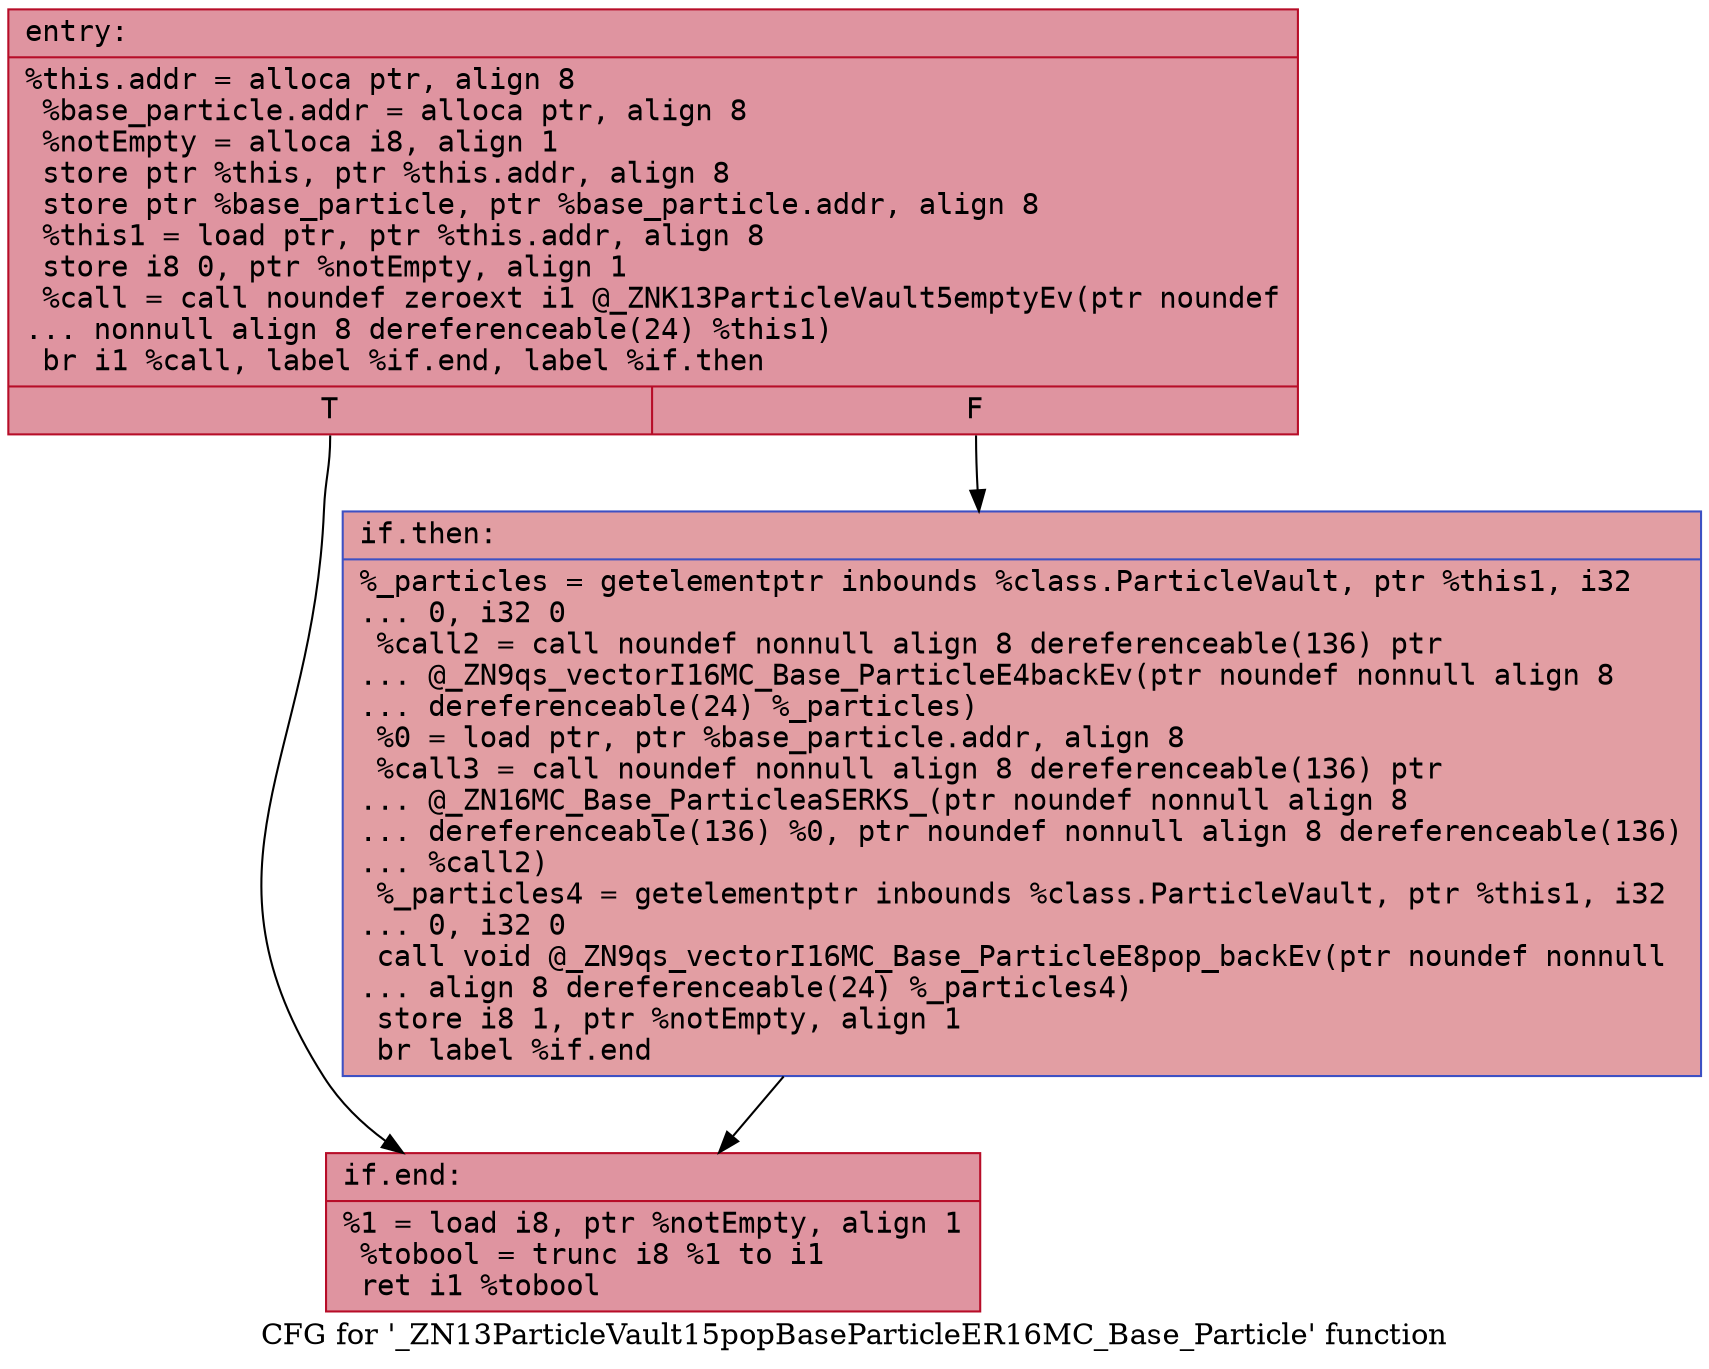 digraph "CFG for '_ZN13ParticleVault15popBaseParticleER16MC_Base_Particle' function" {
	label="CFG for '_ZN13ParticleVault15popBaseParticleER16MC_Base_Particle' function";

	Node0x55f692542420 [shape=record,color="#b70d28ff", style=filled, fillcolor="#b70d2870" fontname="Courier",label="{entry:\l|  %this.addr = alloca ptr, align 8\l  %base_particle.addr = alloca ptr, align 8\l  %notEmpty = alloca i8, align 1\l  store ptr %this, ptr %this.addr, align 8\l  store ptr %base_particle, ptr %base_particle.addr, align 8\l  %this1 = load ptr, ptr %this.addr, align 8\l  store i8 0, ptr %notEmpty, align 1\l  %call = call noundef zeroext i1 @_ZNK13ParticleVault5emptyEv(ptr noundef\l... nonnull align 8 dereferenceable(24) %this1)\l  br i1 %call, label %if.end, label %if.then\l|{<s0>T|<s1>F}}"];
	Node0x55f692542420:s0 -> Node0x55f69253d4a0[tooltip="entry -> if.end\nProbability 50.00%" ];
	Node0x55f692542420:s1 -> Node0x55f69253d570[tooltip="entry -> if.then\nProbability 50.00%" ];
	Node0x55f69253d570 [shape=record,color="#3d50c3ff", style=filled, fillcolor="#be242e70" fontname="Courier",label="{if.then:\l|  %_particles = getelementptr inbounds %class.ParticleVault, ptr %this1, i32\l... 0, i32 0\l  %call2 = call noundef nonnull align 8 dereferenceable(136) ptr\l... @_ZN9qs_vectorI16MC_Base_ParticleE4backEv(ptr noundef nonnull align 8\l... dereferenceable(24) %_particles)\l  %0 = load ptr, ptr %base_particle.addr, align 8\l  %call3 = call noundef nonnull align 8 dereferenceable(136) ptr\l... @_ZN16MC_Base_ParticleaSERKS_(ptr noundef nonnull align 8\l... dereferenceable(136) %0, ptr noundef nonnull align 8 dereferenceable(136)\l... %call2)\l  %_particles4 = getelementptr inbounds %class.ParticleVault, ptr %this1, i32\l... 0, i32 0\l  call void @_ZN9qs_vectorI16MC_Base_ParticleE8pop_backEv(ptr noundef nonnull\l... align 8 dereferenceable(24) %_particles4)\l  store i8 1, ptr %notEmpty, align 1\l  br label %if.end\l}"];
	Node0x55f69253d570 -> Node0x55f69253d4a0[tooltip="if.then -> if.end\nProbability 100.00%" ];
	Node0x55f69253d4a0 [shape=record,color="#b70d28ff", style=filled, fillcolor="#b70d2870" fontname="Courier",label="{if.end:\l|  %1 = load i8, ptr %notEmpty, align 1\l  %tobool = trunc i8 %1 to i1\l  ret i1 %tobool\l}"];
}
